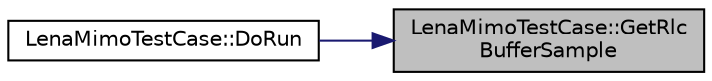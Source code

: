 digraph "LenaMimoTestCase::GetRlcBufferSample"
{
 // LATEX_PDF_SIZE
  edge [fontname="Helvetica",fontsize="10",labelfontname="Helvetica",labelfontsize="10"];
  node [fontname="Helvetica",fontsize="10",shape=record];
  rankdir="RL";
  Node1 [label="LenaMimoTestCase::GetRlc\lBufferSample",height=0.2,width=0.4,color="black", fillcolor="grey75", style="filled", fontcolor="black",tooltip="Get RLC buffer sample."];
  Node1 -> Node2 [dir="back",color="midnightblue",fontsize="10",style="solid",fontname="Helvetica"];
  Node2 [label="LenaMimoTestCase::DoRun",height=0.2,width=0.4,color="black", fillcolor="white", style="filled",URL="$class_lena_mimo_test_case.html#a5479f5cb1621e84f8d28b4779f3e3b7c",tooltip="Implementation to actually run this TestCase."];
}
